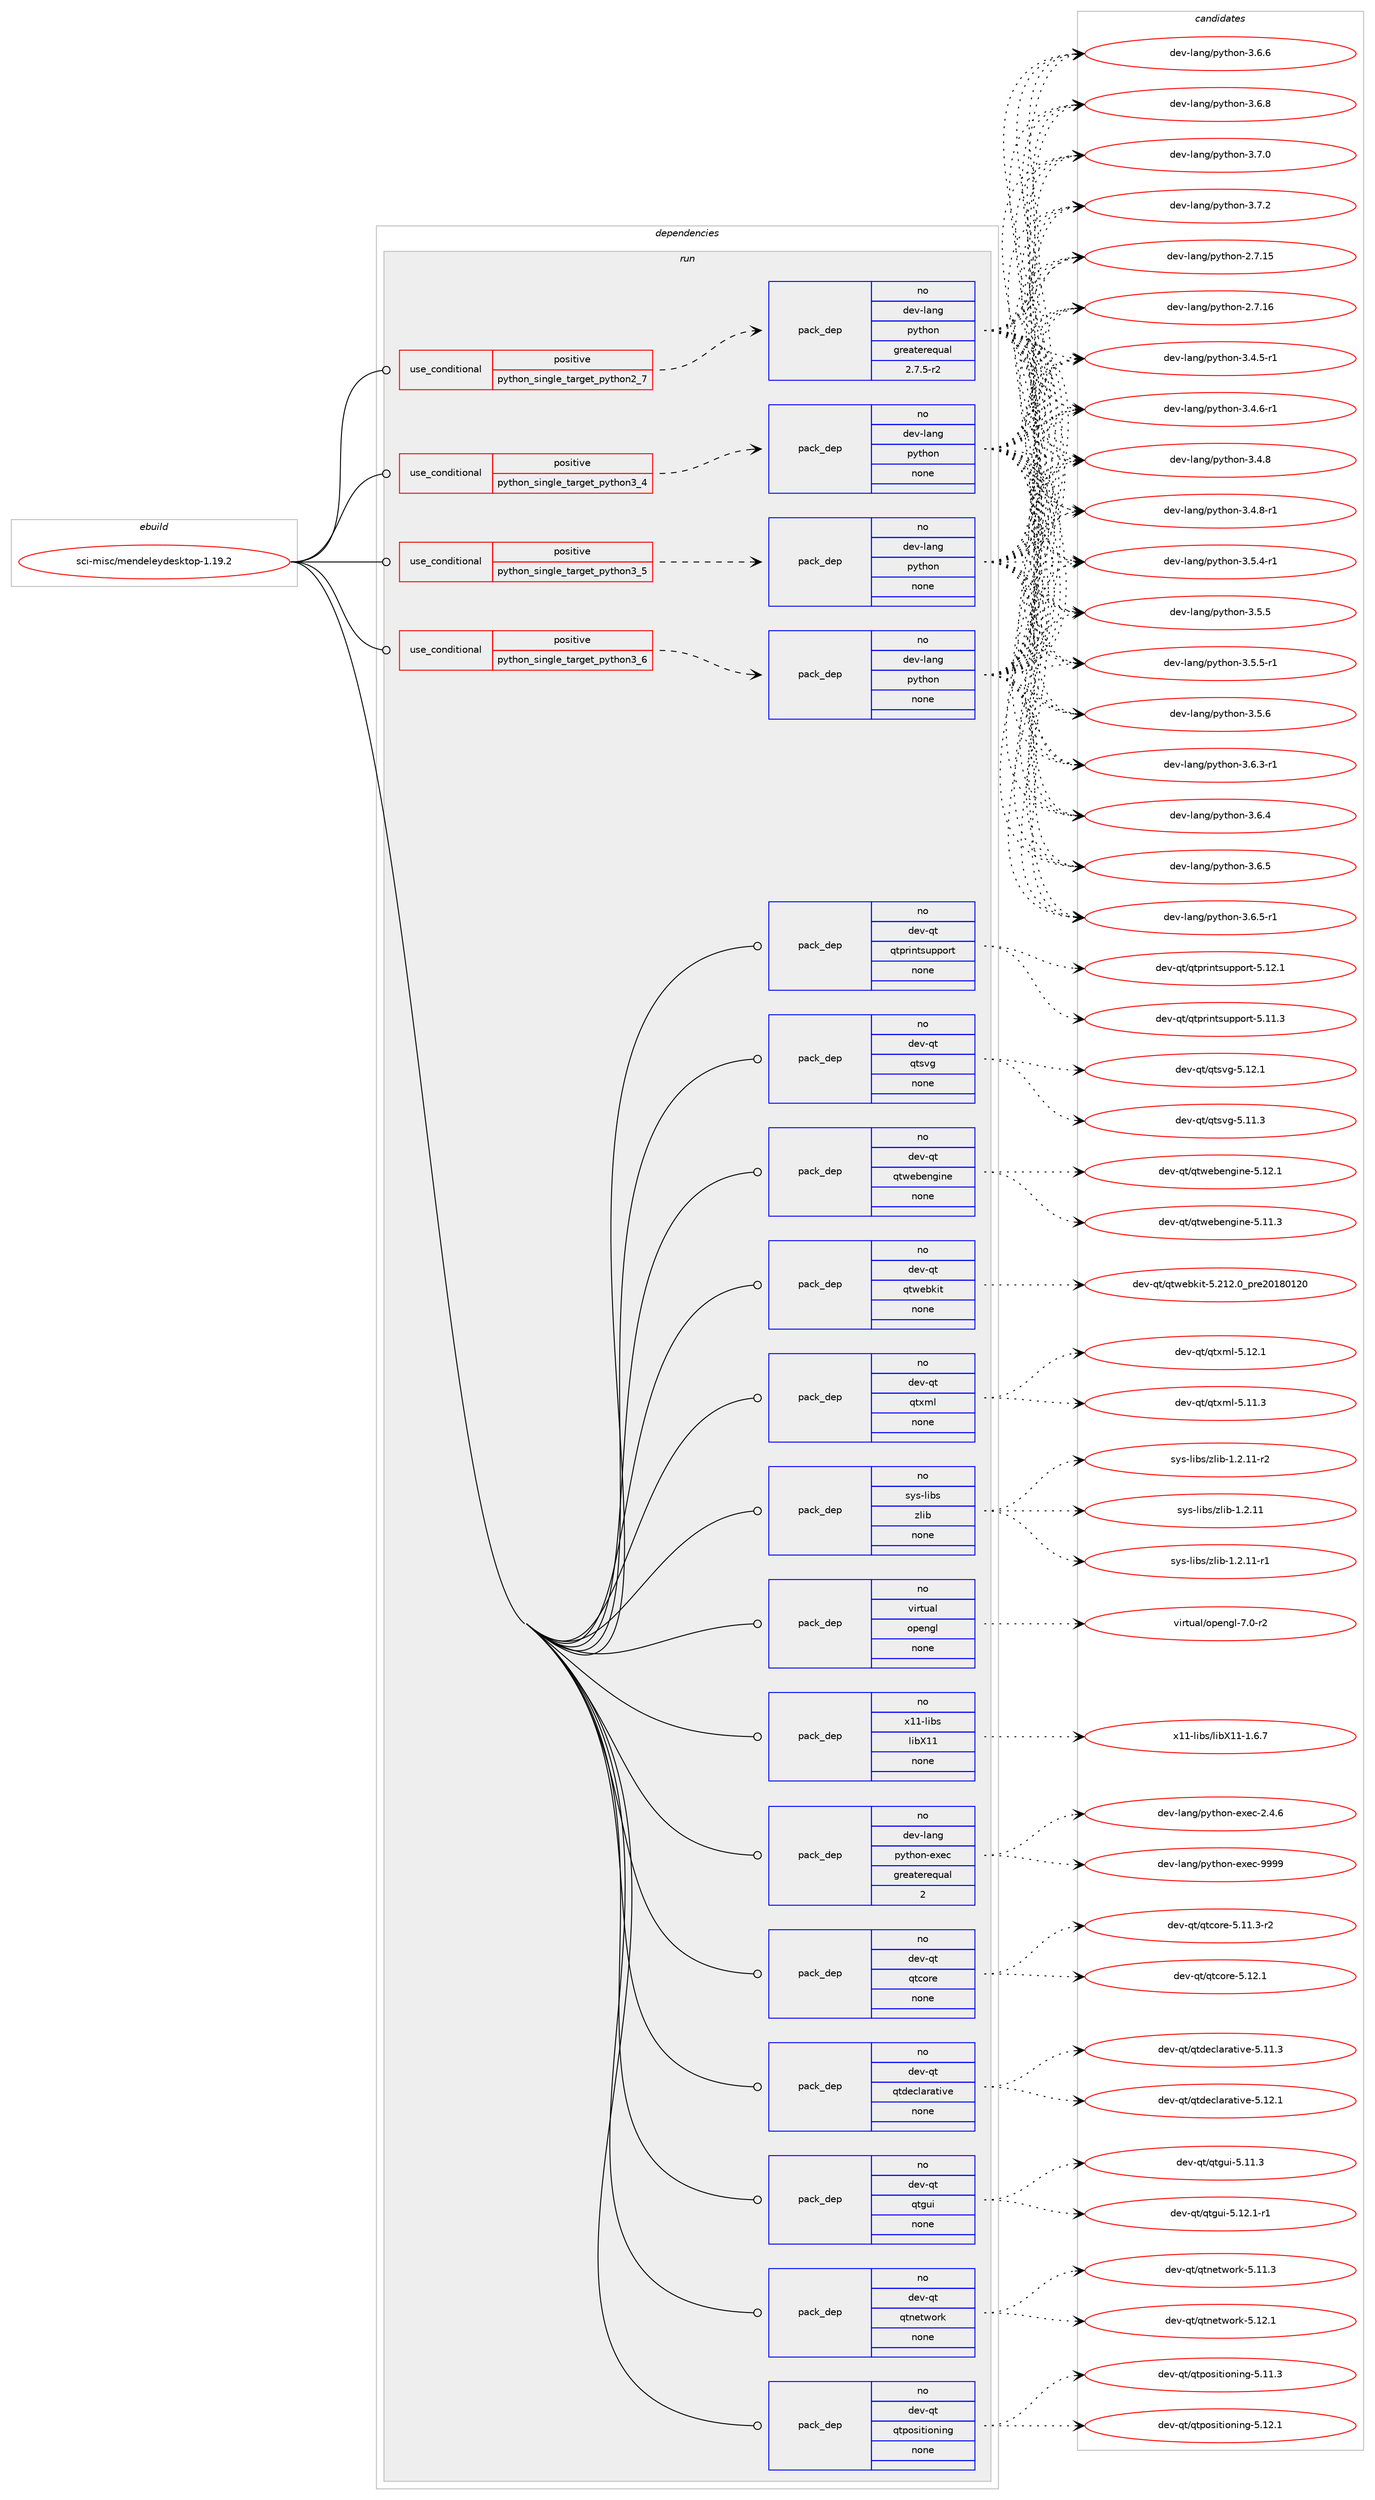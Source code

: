 digraph prolog {

# *************
# Graph options
# *************

newrank=true;
concentrate=true;
compound=true;
graph [rankdir=LR,fontname=Helvetica,fontsize=10,ranksep=1.5];#, ranksep=2.5, nodesep=0.2];
edge  [arrowhead=vee];
node  [fontname=Helvetica,fontsize=10];

# **********
# The ebuild
# **********

subgraph cluster_leftcol {
color=gray;
rank=same;
label=<<i>ebuild</i>>;
id [label="sci-misc/mendeleydesktop-1.19.2", color=red, width=4, href="../sci-misc/mendeleydesktop-1.19.2.svg"];
}

# ****************
# The dependencies
# ****************

subgraph cluster_midcol {
color=gray;
label=<<i>dependencies</i>>;
subgraph cluster_compile {
fillcolor="#eeeeee";
style=filled;
label=<<i>compile</i>>;
}
subgraph cluster_compileandrun {
fillcolor="#eeeeee";
style=filled;
label=<<i>compile and run</i>>;
}
subgraph cluster_run {
fillcolor="#eeeeee";
style=filled;
label=<<i>run</i>>;
subgraph cond454874 {
dependency1699821 [label=<<TABLE BORDER="0" CELLBORDER="1" CELLSPACING="0" CELLPADDING="4"><TR><TD ROWSPAN="3" CELLPADDING="10">use_conditional</TD></TR><TR><TD>positive</TD></TR><TR><TD>python_single_target_python2_7</TD></TR></TABLE>>, shape=none, color=red];
subgraph pack1217078 {
dependency1699822 [label=<<TABLE BORDER="0" CELLBORDER="1" CELLSPACING="0" CELLPADDING="4" WIDTH="220"><TR><TD ROWSPAN="6" CELLPADDING="30">pack_dep</TD></TR><TR><TD WIDTH="110">no</TD></TR><TR><TD>dev-lang</TD></TR><TR><TD>python</TD></TR><TR><TD>greaterequal</TD></TR><TR><TD>2.7.5-r2</TD></TR></TABLE>>, shape=none, color=blue];
}
dependency1699821:e -> dependency1699822:w [weight=20,style="dashed",arrowhead="vee"];
}
id:e -> dependency1699821:w [weight=20,style="solid",arrowhead="odot"];
subgraph cond454875 {
dependency1699823 [label=<<TABLE BORDER="0" CELLBORDER="1" CELLSPACING="0" CELLPADDING="4"><TR><TD ROWSPAN="3" CELLPADDING="10">use_conditional</TD></TR><TR><TD>positive</TD></TR><TR><TD>python_single_target_python3_4</TD></TR></TABLE>>, shape=none, color=red];
subgraph pack1217079 {
dependency1699824 [label=<<TABLE BORDER="0" CELLBORDER="1" CELLSPACING="0" CELLPADDING="4" WIDTH="220"><TR><TD ROWSPAN="6" CELLPADDING="30">pack_dep</TD></TR><TR><TD WIDTH="110">no</TD></TR><TR><TD>dev-lang</TD></TR><TR><TD>python</TD></TR><TR><TD>none</TD></TR><TR><TD></TD></TR></TABLE>>, shape=none, color=blue];
}
dependency1699823:e -> dependency1699824:w [weight=20,style="dashed",arrowhead="vee"];
}
id:e -> dependency1699823:w [weight=20,style="solid",arrowhead="odot"];
subgraph cond454876 {
dependency1699825 [label=<<TABLE BORDER="0" CELLBORDER="1" CELLSPACING="0" CELLPADDING="4"><TR><TD ROWSPAN="3" CELLPADDING="10">use_conditional</TD></TR><TR><TD>positive</TD></TR><TR><TD>python_single_target_python3_5</TD></TR></TABLE>>, shape=none, color=red];
subgraph pack1217080 {
dependency1699826 [label=<<TABLE BORDER="0" CELLBORDER="1" CELLSPACING="0" CELLPADDING="4" WIDTH="220"><TR><TD ROWSPAN="6" CELLPADDING="30">pack_dep</TD></TR><TR><TD WIDTH="110">no</TD></TR><TR><TD>dev-lang</TD></TR><TR><TD>python</TD></TR><TR><TD>none</TD></TR><TR><TD></TD></TR></TABLE>>, shape=none, color=blue];
}
dependency1699825:e -> dependency1699826:w [weight=20,style="dashed",arrowhead="vee"];
}
id:e -> dependency1699825:w [weight=20,style="solid",arrowhead="odot"];
subgraph cond454877 {
dependency1699827 [label=<<TABLE BORDER="0" CELLBORDER="1" CELLSPACING="0" CELLPADDING="4"><TR><TD ROWSPAN="3" CELLPADDING="10">use_conditional</TD></TR><TR><TD>positive</TD></TR><TR><TD>python_single_target_python3_6</TD></TR></TABLE>>, shape=none, color=red];
subgraph pack1217081 {
dependency1699828 [label=<<TABLE BORDER="0" CELLBORDER="1" CELLSPACING="0" CELLPADDING="4" WIDTH="220"><TR><TD ROWSPAN="6" CELLPADDING="30">pack_dep</TD></TR><TR><TD WIDTH="110">no</TD></TR><TR><TD>dev-lang</TD></TR><TR><TD>python</TD></TR><TR><TD>none</TD></TR><TR><TD></TD></TR></TABLE>>, shape=none, color=blue];
}
dependency1699827:e -> dependency1699828:w [weight=20,style="dashed",arrowhead="vee"];
}
id:e -> dependency1699827:w [weight=20,style="solid",arrowhead="odot"];
subgraph pack1217082 {
dependency1699829 [label=<<TABLE BORDER="0" CELLBORDER="1" CELLSPACING="0" CELLPADDING="4" WIDTH="220"><TR><TD ROWSPAN="6" CELLPADDING="30">pack_dep</TD></TR><TR><TD WIDTH="110">no</TD></TR><TR><TD>dev-lang</TD></TR><TR><TD>python-exec</TD></TR><TR><TD>greaterequal</TD></TR><TR><TD>2</TD></TR></TABLE>>, shape=none, color=blue];
}
id:e -> dependency1699829:w [weight=20,style="solid",arrowhead="odot"];
subgraph pack1217083 {
dependency1699830 [label=<<TABLE BORDER="0" CELLBORDER="1" CELLSPACING="0" CELLPADDING="4" WIDTH="220"><TR><TD ROWSPAN="6" CELLPADDING="30">pack_dep</TD></TR><TR><TD WIDTH="110">no</TD></TR><TR><TD>dev-qt</TD></TR><TR><TD>qtcore</TD></TR><TR><TD>none</TD></TR><TR><TD></TD></TR></TABLE>>, shape=none, color=blue];
}
id:e -> dependency1699830:w [weight=20,style="solid",arrowhead="odot"];
subgraph pack1217084 {
dependency1699831 [label=<<TABLE BORDER="0" CELLBORDER="1" CELLSPACING="0" CELLPADDING="4" WIDTH="220"><TR><TD ROWSPAN="6" CELLPADDING="30">pack_dep</TD></TR><TR><TD WIDTH="110">no</TD></TR><TR><TD>dev-qt</TD></TR><TR><TD>qtdeclarative</TD></TR><TR><TD>none</TD></TR><TR><TD></TD></TR></TABLE>>, shape=none, color=blue];
}
id:e -> dependency1699831:w [weight=20,style="solid",arrowhead="odot"];
subgraph pack1217085 {
dependency1699832 [label=<<TABLE BORDER="0" CELLBORDER="1" CELLSPACING="0" CELLPADDING="4" WIDTH="220"><TR><TD ROWSPAN="6" CELLPADDING="30">pack_dep</TD></TR><TR><TD WIDTH="110">no</TD></TR><TR><TD>dev-qt</TD></TR><TR><TD>qtgui</TD></TR><TR><TD>none</TD></TR><TR><TD></TD></TR></TABLE>>, shape=none, color=blue];
}
id:e -> dependency1699832:w [weight=20,style="solid",arrowhead="odot"];
subgraph pack1217086 {
dependency1699833 [label=<<TABLE BORDER="0" CELLBORDER="1" CELLSPACING="0" CELLPADDING="4" WIDTH="220"><TR><TD ROWSPAN="6" CELLPADDING="30">pack_dep</TD></TR><TR><TD WIDTH="110">no</TD></TR><TR><TD>dev-qt</TD></TR><TR><TD>qtnetwork</TD></TR><TR><TD>none</TD></TR><TR><TD></TD></TR></TABLE>>, shape=none, color=blue];
}
id:e -> dependency1699833:w [weight=20,style="solid",arrowhead="odot"];
subgraph pack1217087 {
dependency1699834 [label=<<TABLE BORDER="0" CELLBORDER="1" CELLSPACING="0" CELLPADDING="4" WIDTH="220"><TR><TD ROWSPAN="6" CELLPADDING="30">pack_dep</TD></TR><TR><TD WIDTH="110">no</TD></TR><TR><TD>dev-qt</TD></TR><TR><TD>qtpositioning</TD></TR><TR><TD>none</TD></TR><TR><TD></TD></TR></TABLE>>, shape=none, color=blue];
}
id:e -> dependency1699834:w [weight=20,style="solid",arrowhead="odot"];
subgraph pack1217088 {
dependency1699835 [label=<<TABLE BORDER="0" CELLBORDER="1" CELLSPACING="0" CELLPADDING="4" WIDTH="220"><TR><TD ROWSPAN="6" CELLPADDING="30">pack_dep</TD></TR><TR><TD WIDTH="110">no</TD></TR><TR><TD>dev-qt</TD></TR><TR><TD>qtprintsupport</TD></TR><TR><TD>none</TD></TR><TR><TD></TD></TR></TABLE>>, shape=none, color=blue];
}
id:e -> dependency1699835:w [weight=20,style="solid",arrowhead="odot"];
subgraph pack1217089 {
dependency1699836 [label=<<TABLE BORDER="0" CELLBORDER="1" CELLSPACING="0" CELLPADDING="4" WIDTH="220"><TR><TD ROWSPAN="6" CELLPADDING="30">pack_dep</TD></TR><TR><TD WIDTH="110">no</TD></TR><TR><TD>dev-qt</TD></TR><TR><TD>qtsvg</TD></TR><TR><TD>none</TD></TR><TR><TD></TD></TR></TABLE>>, shape=none, color=blue];
}
id:e -> dependency1699836:w [weight=20,style="solid",arrowhead="odot"];
subgraph pack1217090 {
dependency1699837 [label=<<TABLE BORDER="0" CELLBORDER="1" CELLSPACING="0" CELLPADDING="4" WIDTH="220"><TR><TD ROWSPAN="6" CELLPADDING="30">pack_dep</TD></TR><TR><TD WIDTH="110">no</TD></TR><TR><TD>dev-qt</TD></TR><TR><TD>qtwebengine</TD></TR><TR><TD>none</TD></TR><TR><TD></TD></TR></TABLE>>, shape=none, color=blue];
}
id:e -> dependency1699837:w [weight=20,style="solid",arrowhead="odot"];
subgraph pack1217091 {
dependency1699838 [label=<<TABLE BORDER="0" CELLBORDER="1" CELLSPACING="0" CELLPADDING="4" WIDTH="220"><TR><TD ROWSPAN="6" CELLPADDING="30">pack_dep</TD></TR><TR><TD WIDTH="110">no</TD></TR><TR><TD>dev-qt</TD></TR><TR><TD>qtwebkit</TD></TR><TR><TD>none</TD></TR><TR><TD></TD></TR></TABLE>>, shape=none, color=blue];
}
id:e -> dependency1699838:w [weight=20,style="solid",arrowhead="odot"];
subgraph pack1217092 {
dependency1699839 [label=<<TABLE BORDER="0" CELLBORDER="1" CELLSPACING="0" CELLPADDING="4" WIDTH="220"><TR><TD ROWSPAN="6" CELLPADDING="30">pack_dep</TD></TR><TR><TD WIDTH="110">no</TD></TR><TR><TD>dev-qt</TD></TR><TR><TD>qtxml</TD></TR><TR><TD>none</TD></TR><TR><TD></TD></TR></TABLE>>, shape=none, color=blue];
}
id:e -> dependency1699839:w [weight=20,style="solid",arrowhead="odot"];
subgraph pack1217093 {
dependency1699840 [label=<<TABLE BORDER="0" CELLBORDER="1" CELLSPACING="0" CELLPADDING="4" WIDTH="220"><TR><TD ROWSPAN="6" CELLPADDING="30">pack_dep</TD></TR><TR><TD WIDTH="110">no</TD></TR><TR><TD>sys-libs</TD></TR><TR><TD>zlib</TD></TR><TR><TD>none</TD></TR><TR><TD></TD></TR></TABLE>>, shape=none, color=blue];
}
id:e -> dependency1699840:w [weight=20,style="solid",arrowhead="odot"];
subgraph pack1217094 {
dependency1699841 [label=<<TABLE BORDER="0" CELLBORDER="1" CELLSPACING="0" CELLPADDING="4" WIDTH="220"><TR><TD ROWSPAN="6" CELLPADDING="30">pack_dep</TD></TR><TR><TD WIDTH="110">no</TD></TR><TR><TD>virtual</TD></TR><TR><TD>opengl</TD></TR><TR><TD>none</TD></TR><TR><TD></TD></TR></TABLE>>, shape=none, color=blue];
}
id:e -> dependency1699841:w [weight=20,style="solid",arrowhead="odot"];
subgraph pack1217095 {
dependency1699842 [label=<<TABLE BORDER="0" CELLBORDER="1" CELLSPACING="0" CELLPADDING="4" WIDTH="220"><TR><TD ROWSPAN="6" CELLPADDING="30">pack_dep</TD></TR><TR><TD WIDTH="110">no</TD></TR><TR><TD>x11-libs</TD></TR><TR><TD>libX11</TD></TR><TR><TD>none</TD></TR><TR><TD></TD></TR></TABLE>>, shape=none, color=blue];
}
id:e -> dependency1699842:w [weight=20,style="solid",arrowhead="odot"];
}
}

# **************
# The candidates
# **************

subgraph cluster_choices {
rank=same;
color=gray;
label=<<i>candidates</i>>;

subgraph choice1217078 {
color=black;
nodesep=1;
choice10010111845108971101034711212111610411111045504655464953 [label="dev-lang/python-2.7.15", color=red, width=4,href="../dev-lang/python-2.7.15.svg"];
choice10010111845108971101034711212111610411111045504655464954 [label="dev-lang/python-2.7.16", color=red, width=4,href="../dev-lang/python-2.7.16.svg"];
choice1001011184510897110103471121211161041111104551465246534511449 [label="dev-lang/python-3.4.5-r1", color=red, width=4,href="../dev-lang/python-3.4.5-r1.svg"];
choice1001011184510897110103471121211161041111104551465246544511449 [label="dev-lang/python-3.4.6-r1", color=red, width=4,href="../dev-lang/python-3.4.6-r1.svg"];
choice100101118451089711010347112121116104111110455146524656 [label="dev-lang/python-3.4.8", color=red, width=4,href="../dev-lang/python-3.4.8.svg"];
choice1001011184510897110103471121211161041111104551465246564511449 [label="dev-lang/python-3.4.8-r1", color=red, width=4,href="../dev-lang/python-3.4.8-r1.svg"];
choice1001011184510897110103471121211161041111104551465346524511449 [label="dev-lang/python-3.5.4-r1", color=red, width=4,href="../dev-lang/python-3.5.4-r1.svg"];
choice100101118451089711010347112121116104111110455146534653 [label="dev-lang/python-3.5.5", color=red, width=4,href="../dev-lang/python-3.5.5.svg"];
choice1001011184510897110103471121211161041111104551465346534511449 [label="dev-lang/python-3.5.5-r1", color=red, width=4,href="../dev-lang/python-3.5.5-r1.svg"];
choice100101118451089711010347112121116104111110455146534654 [label="dev-lang/python-3.5.6", color=red, width=4,href="../dev-lang/python-3.5.6.svg"];
choice1001011184510897110103471121211161041111104551465446514511449 [label="dev-lang/python-3.6.3-r1", color=red, width=4,href="../dev-lang/python-3.6.3-r1.svg"];
choice100101118451089711010347112121116104111110455146544652 [label="dev-lang/python-3.6.4", color=red, width=4,href="../dev-lang/python-3.6.4.svg"];
choice100101118451089711010347112121116104111110455146544653 [label="dev-lang/python-3.6.5", color=red, width=4,href="../dev-lang/python-3.6.5.svg"];
choice1001011184510897110103471121211161041111104551465446534511449 [label="dev-lang/python-3.6.5-r1", color=red, width=4,href="../dev-lang/python-3.6.5-r1.svg"];
choice100101118451089711010347112121116104111110455146544654 [label="dev-lang/python-3.6.6", color=red, width=4,href="../dev-lang/python-3.6.6.svg"];
choice100101118451089711010347112121116104111110455146544656 [label="dev-lang/python-3.6.8", color=red, width=4,href="../dev-lang/python-3.6.8.svg"];
choice100101118451089711010347112121116104111110455146554648 [label="dev-lang/python-3.7.0", color=red, width=4,href="../dev-lang/python-3.7.0.svg"];
choice100101118451089711010347112121116104111110455146554650 [label="dev-lang/python-3.7.2", color=red, width=4,href="../dev-lang/python-3.7.2.svg"];
dependency1699822:e -> choice10010111845108971101034711212111610411111045504655464953:w [style=dotted,weight="100"];
dependency1699822:e -> choice10010111845108971101034711212111610411111045504655464954:w [style=dotted,weight="100"];
dependency1699822:e -> choice1001011184510897110103471121211161041111104551465246534511449:w [style=dotted,weight="100"];
dependency1699822:e -> choice1001011184510897110103471121211161041111104551465246544511449:w [style=dotted,weight="100"];
dependency1699822:e -> choice100101118451089711010347112121116104111110455146524656:w [style=dotted,weight="100"];
dependency1699822:e -> choice1001011184510897110103471121211161041111104551465246564511449:w [style=dotted,weight="100"];
dependency1699822:e -> choice1001011184510897110103471121211161041111104551465346524511449:w [style=dotted,weight="100"];
dependency1699822:e -> choice100101118451089711010347112121116104111110455146534653:w [style=dotted,weight="100"];
dependency1699822:e -> choice1001011184510897110103471121211161041111104551465346534511449:w [style=dotted,weight="100"];
dependency1699822:e -> choice100101118451089711010347112121116104111110455146534654:w [style=dotted,weight="100"];
dependency1699822:e -> choice1001011184510897110103471121211161041111104551465446514511449:w [style=dotted,weight="100"];
dependency1699822:e -> choice100101118451089711010347112121116104111110455146544652:w [style=dotted,weight="100"];
dependency1699822:e -> choice100101118451089711010347112121116104111110455146544653:w [style=dotted,weight="100"];
dependency1699822:e -> choice1001011184510897110103471121211161041111104551465446534511449:w [style=dotted,weight="100"];
dependency1699822:e -> choice100101118451089711010347112121116104111110455146544654:w [style=dotted,weight="100"];
dependency1699822:e -> choice100101118451089711010347112121116104111110455146544656:w [style=dotted,weight="100"];
dependency1699822:e -> choice100101118451089711010347112121116104111110455146554648:w [style=dotted,weight="100"];
dependency1699822:e -> choice100101118451089711010347112121116104111110455146554650:w [style=dotted,weight="100"];
}
subgraph choice1217079 {
color=black;
nodesep=1;
choice10010111845108971101034711212111610411111045504655464953 [label="dev-lang/python-2.7.15", color=red, width=4,href="../dev-lang/python-2.7.15.svg"];
choice10010111845108971101034711212111610411111045504655464954 [label="dev-lang/python-2.7.16", color=red, width=4,href="../dev-lang/python-2.7.16.svg"];
choice1001011184510897110103471121211161041111104551465246534511449 [label="dev-lang/python-3.4.5-r1", color=red, width=4,href="../dev-lang/python-3.4.5-r1.svg"];
choice1001011184510897110103471121211161041111104551465246544511449 [label="dev-lang/python-3.4.6-r1", color=red, width=4,href="../dev-lang/python-3.4.6-r1.svg"];
choice100101118451089711010347112121116104111110455146524656 [label="dev-lang/python-3.4.8", color=red, width=4,href="../dev-lang/python-3.4.8.svg"];
choice1001011184510897110103471121211161041111104551465246564511449 [label="dev-lang/python-3.4.8-r1", color=red, width=4,href="../dev-lang/python-3.4.8-r1.svg"];
choice1001011184510897110103471121211161041111104551465346524511449 [label="dev-lang/python-3.5.4-r1", color=red, width=4,href="../dev-lang/python-3.5.4-r1.svg"];
choice100101118451089711010347112121116104111110455146534653 [label="dev-lang/python-3.5.5", color=red, width=4,href="../dev-lang/python-3.5.5.svg"];
choice1001011184510897110103471121211161041111104551465346534511449 [label="dev-lang/python-3.5.5-r1", color=red, width=4,href="../dev-lang/python-3.5.5-r1.svg"];
choice100101118451089711010347112121116104111110455146534654 [label="dev-lang/python-3.5.6", color=red, width=4,href="../dev-lang/python-3.5.6.svg"];
choice1001011184510897110103471121211161041111104551465446514511449 [label="dev-lang/python-3.6.3-r1", color=red, width=4,href="../dev-lang/python-3.6.3-r1.svg"];
choice100101118451089711010347112121116104111110455146544652 [label="dev-lang/python-3.6.4", color=red, width=4,href="../dev-lang/python-3.6.4.svg"];
choice100101118451089711010347112121116104111110455146544653 [label="dev-lang/python-3.6.5", color=red, width=4,href="../dev-lang/python-3.6.5.svg"];
choice1001011184510897110103471121211161041111104551465446534511449 [label="dev-lang/python-3.6.5-r1", color=red, width=4,href="../dev-lang/python-3.6.5-r1.svg"];
choice100101118451089711010347112121116104111110455146544654 [label="dev-lang/python-3.6.6", color=red, width=4,href="../dev-lang/python-3.6.6.svg"];
choice100101118451089711010347112121116104111110455146544656 [label="dev-lang/python-3.6.8", color=red, width=4,href="../dev-lang/python-3.6.8.svg"];
choice100101118451089711010347112121116104111110455146554648 [label="dev-lang/python-3.7.0", color=red, width=4,href="../dev-lang/python-3.7.0.svg"];
choice100101118451089711010347112121116104111110455146554650 [label="dev-lang/python-3.7.2", color=red, width=4,href="../dev-lang/python-3.7.2.svg"];
dependency1699824:e -> choice10010111845108971101034711212111610411111045504655464953:w [style=dotted,weight="100"];
dependency1699824:e -> choice10010111845108971101034711212111610411111045504655464954:w [style=dotted,weight="100"];
dependency1699824:e -> choice1001011184510897110103471121211161041111104551465246534511449:w [style=dotted,weight="100"];
dependency1699824:e -> choice1001011184510897110103471121211161041111104551465246544511449:w [style=dotted,weight="100"];
dependency1699824:e -> choice100101118451089711010347112121116104111110455146524656:w [style=dotted,weight="100"];
dependency1699824:e -> choice1001011184510897110103471121211161041111104551465246564511449:w [style=dotted,weight="100"];
dependency1699824:e -> choice1001011184510897110103471121211161041111104551465346524511449:w [style=dotted,weight="100"];
dependency1699824:e -> choice100101118451089711010347112121116104111110455146534653:w [style=dotted,weight="100"];
dependency1699824:e -> choice1001011184510897110103471121211161041111104551465346534511449:w [style=dotted,weight="100"];
dependency1699824:e -> choice100101118451089711010347112121116104111110455146534654:w [style=dotted,weight="100"];
dependency1699824:e -> choice1001011184510897110103471121211161041111104551465446514511449:w [style=dotted,weight="100"];
dependency1699824:e -> choice100101118451089711010347112121116104111110455146544652:w [style=dotted,weight="100"];
dependency1699824:e -> choice100101118451089711010347112121116104111110455146544653:w [style=dotted,weight="100"];
dependency1699824:e -> choice1001011184510897110103471121211161041111104551465446534511449:w [style=dotted,weight="100"];
dependency1699824:e -> choice100101118451089711010347112121116104111110455146544654:w [style=dotted,weight="100"];
dependency1699824:e -> choice100101118451089711010347112121116104111110455146544656:w [style=dotted,weight="100"];
dependency1699824:e -> choice100101118451089711010347112121116104111110455146554648:w [style=dotted,weight="100"];
dependency1699824:e -> choice100101118451089711010347112121116104111110455146554650:w [style=dotted,weight="100"];
}
subgraph choice1217080 {
color=black;
nodesep=1;
choice10010111845108971101034711212111610411111045504655464953 [label="dev-lang/python-2.7.15", color=red, width=4,href="../dev-lang/python-2.7.15.svg"];
choice10010111845108971101034711212111610411111045504655464954 [label="dev-lang/python-2.7.16", color=red, width=4,href="../dev-lang/python-2.7.16.svg"];
choice1001011184510897110103471121211161041111104551465246534511449 [label="dev-lang/python-3.4.5-r1", color=red, width=4,href="../dev-lang/python-3.4.5-r1.svg"];
choice1001011184510897110103471121211161041111104551465246544511449 [label="dev-lang/python-3.4.6-r1", color=red, width=4,href="../dev-lang/python-3.4.6-r1.svg"];
choice100101118451089711010347112121116104111110455146524656 [label="dev-lang/python-3.4.8", color=red, width=4,href="../dev-lang/python-3.4.8.svg"];
choice1001011184510897110103471121211161041111104551465246564511449 [label="dev-lang/python-3.4.8-r1", color=red, width=4,href="../dev-lang/python-3.4.8-r1.svg"];
choice1001011184510897110103471121211161041111104551465346524511449 [label="dev-lang/python-3.5.4-r1", color=red, width=4,href="../dev-lang/python-3.5.4-r1.svg"];
choice100101118451089711010347112121116104111110455146534653 [label="dev-lang/python-3.5.5", color=red, width=4,href="../dev-lang/python-3.5.5.svg"];
choice1001011184510897110103471121211161041111104551465346534511449 [label="dev-lang/python-3.5.5-r1", color=red, width=4,href="../dev-lang/python-3.5.5-r1.svg"];
choice100101118451089711010347112121116104111110455146534654 [label="dev-lang/python-3.5.6", color=red, width=4,href="../dev-lang/python-3.5.6.svg"];
choice1001011184510897110103471121211161041111104551465446514511449 [label="dev-lang/python-3.6.3-r1", color=red, width=4,href="../dev-lang/python-3.6.3-r1.svg"];
choice100101118451089711010347112121116104111110455146544652 [label="dev-lang/python-3.6.4", color=red, width=4,href="../dev-lang/python-3.6.4.svg"];
choice100101118451089711010347112121116104111110455146544653 [label="dev-lang/python-3.6.5", color=red, width=4,href="../dev-lang/python-3.6.5.svg"];
choice1001011184510897110103471121211161041111104551465446534511449 [label="dev-lang/python-3.6.5-r1", color=red, width=4,href="../dev-lang/python-3.6.5-r1.svg"];
choice100101118451089711010347112121116104111110455146544654 [label="dev-lang/python-3.6.6", color=red, width=4,href="../dev-lang/python-3.6.6.svg"];
choice100101118451089711010347112121116104111110455146544656 [label="dev-lang/python-3.6.8", color=red, width=4,href="../dev-lang/python-3.6.8.svg"];
choice100101118451089711010347112121116104111110455146554648 [label="dev-lang/python-3.7.0", color=red, width=4,href="../dev-lang/python-3.7.0.svg"];
choice100101118451089711010347112121116104111110455146554650 [label="dev-lang/python-3.7.2", color=red, width=4,href="../dev-lang/python-3.7.2.svg"];
dependency1699826:e -> choice10010111845108971101034711212111610411111045504655464953:w [style=dotted,weight="100"];
dependency1699826:e -> choice10010111845108971101034711212111610411111045504655464954:w [style=dotted,weight="100"];
dependency1699826:e -> choice1001011184510897110103471121211161041111104551465246534511449:w [style=dotted,weight="100"];
dependency1699826:e -> choice1001011184510897110103471121211161041111104551465246544511449:w [style=dotted,weight="100"];
dependency1699826:e -> choice100101118451089711010347112121116104111110455146524656:w [style=dotted,weight="100"];
dependency1699826:e -> choice1001011184510897110103471121211161041111104551465246564511449:w [style=dotted,weight="100"];
dependency1699826:e -> choice1001011184510897110103471121211161041111104551465346524511449:w [style=dotted,weight="100"];
dependency1699826:e -> choice100101118451089711010347112121116104111110455146534653:w [style=dotted,weight="100"];
dependency1699826:e -> choice1001011184510897110103471121211161041111104551465346534511449:w [style=dotted,weight="100"];
dependency1699826:e -> choice100101118451089711010347112121116104111110455146534654:w [style=dotted,weight="100"];
dependency1699826:e -> choice1001011184510897110103471121211161041111104551465446514511449:w [style=dotted,weight="100"];
dependency1699826:e -> choice100101118451089711010347112121116104111110455146544652:w [style=dotted,weight="100"];
dependency1699826:e -> choice100101118451089711010347112121116104111110455146544653:w [style=dotted,weight="100"];
dependency1699826:e -> choice1001011184510897110103471121211161041111104551465446534511449:w [style=dotted,weight="100"];
dependency1699826:e -> choice100101118451089711010347112121116104111110455146544654:w [style=dotted,weight="100"];
dependency1699826:e -> choice100101118451089711010347112121116104111110455146544656:w [style=dotted,weight="100"];
dependency1699826:e -> choice100101118451089711010347112121116104111110455146554648:w [style=dotted,weight="100"];
dependency1699826:e -> choice100101118451089711010347112121116104111110455146554650:w [style=dotted,weight="100"];
}
subgraph choice1217081 {
color=black;
nodesep=1;
choice10010111845108971101034711212111610411111045504655464953 [label="dev-lang/python-2.7.15", color=red, width=4,href="../dev-lang/python-2.7.15.svg"];
choice10010111845108971101034711212111610411111045504655464954 [label="dev-lang/python-2.7.16", color=red, width=4,href="../dev-lang/python-2.7.16.svg"];
choice1001011184510897110103471121211161041111104551465246534511449 [label="dev-lang/python-3.4.5-r1", color=red, width=4,href="../dev-lang/python-3.4.5-r1.svg"];
choice1001011184510897110103471121211161041111104551465246544511449 [label="dev-lang/python-3.4.6-r1", color=red, width=4,href="../dev-lang/python-3.4.6-r1.svg"];
choice100101118451089711010347112121116104111110455146524656 [label="dev-lang/python-3.4.8", color=red, width=4,href="../dev-lang/python-3.4.8.svg"];
choice1001011184510897110103471121211161041111104551465246564511449 [label="dev-lang/python-3.4.8-r1", color=red, width=4,href="../dev-lang/python-3.4.8-r1.svg"];
choice1001011184510897110103471121211161041111104551465346524511449 [label="dev-lang/python-3.5.4-r1", color=red, width=4,href="../dev-lang/python-3.5.4-r1.svg"];
choice100101118451089711010347112121116104111110455146534653 [label="dev-lang/python-3.5.5", color=red, width=4,href="../dev-lang/python-3.5.5.svg"];
choice1001011184510897110103471121211161041111104551465346534511449 [label="dev-lang/python-3.5.5-r1", color=red, width=4,href="../dev-lang/python-3.5.5-r1.svg"];
choice100101118451089711010347112121116104111110455146534654 [label="dev-lang/python-3.5.6", color=red, width=4,href="../dev-lang/python-3.5.6.svg"];
choice1001011184510897110103471121211161041111104551465446514511449 [label="dev-lang/python-3.6.3-r1", color=red, width=4,href="../dev-lang/python-3.6.3-r1.svg"];
choice100101118451089711010347112121116104111110455146544652 [label="dev-lang/python-3.6.4", color=red, width=4,href="../dev-lang/python-3.6.4.svg"];
choice100101118451089711010347112121116104111110455146544653 [label="dev-lang/python-3.6.5", color=red, width=4,href="../dev-lang/python-3.6.5.svg"];
choice1001011184510897110103471121211161041111104551465446534511449 [label="dev-lang/python-3.6.5-r1", color=red, width=4,href="../dev-lang/python-3.6.5-r1.svg"];
choice100101118451089711010347112121116104111110455146544654 [label="dev-lang/python-3.6.6", color=red, width=4,href="../dev-lang/python-3.6.6.svg"];
choice100101118451089711010347112121116104111110455146544656 [label="dev-lang/python-3.6.8", color=red, width=4,href="../dev-lang/python-3.6.8.svg"];
choice100101118451089711010347112121116104111110455146554648 [label="dev-lang/python-3.7.0", color=red, width=4,href="../dev-lang/python-3.7.0.svg"];
choice100101118451089711010347112121116104111110455146554650 [label="dev-lang/python-3.7.2", color=red, width=4,href="../dev-lang/python-3.7.2.svg"];
dependency1699828:e -> choice10010111845108971101034711212111610411111045504655464953:w [style=dotted,weight="100"];
dependency1699828:e -> choice10010111845108971101034711212111610411111045504655464954:w [style=dotted,weight="100"];
dependency1699828:e -> choice1001011184510897110103471121211161041111104551465246534511449:w [style=dotted,weight="100"];
dependency1699828:e -> choice1001011184510897110103471121211161041111104551465246544511449:w [style=dotted,weight="100"];
dependency1699828:e -> choice100101118451089711010347112121116104111110455146524656:w [style=dotted,weight="100"];
dependency1699828:e -> choice1001011184510897110103471121211161041111104551465246564511449:w [style=dotted,weight="100"];
dependency1699828:e -> choice1001011184510897110103471121211161041111104551465346524511449:w [style=dotted,weight="100"];
dependency1699828:e -> choice100101118451089711010347112121116104111110455146534653:w [style=dotted,weight="100"];
dependency1699828:e -> choice1001011184510897110103471121211161041111104551465346534511449:w [style=dotted,weight="100"];
dependency1699828:e -> choice100101118451089711010347112121116104111110455146534654:w [style=dotted,weight="100"];
dependency1699828:e -> choice1001011184510897110103471121211161041111104551465446514511449:w [style=dotted,weight="100"];
dependency1699828:e -> choice100101118451089711010347112121116104111110455146544652:w [style=dotted,weight="100"];
dependency1699828:e -> choice100101118451089711010347112121116104111110455146544653:w [style=dotted,weight="100"];
dependency1699828:e -> choice1001011184510897110103471121211161041111104551465446534511449:w [style=dotted,weight="100"];
dependency1699828:e -> choice100101118451089711010347112121116104111110455146544654:w [style=dotted,weight="100"];
dependency1699828:e -> choice100101118451089711010347112121116104111110455146544656:w [style=dotted,weight="100"];
dependency1699828:e -> choice100101118451089711010347112121116104111110455146554648:w [style=dotted,weight="100"];
dependency1699828:e -> choice100101118451089711010347112121116104111110455146554650:w [style=dotted,weight="100"];
}
subgraph choice1217082 {
color=black;
nodesep=1;
choice1001011184510897110103471121211161041111104510112010199455046524654 [label="dev-lang/python-exec-2.4.6", color=red, width=4,href="../dev-lang/python-exec-2.4.6.svg"];
choice10010111845108971101034711212111610411111045101120101994557575757 [label="dev-lang/python-exec-9999", color=red, width=4,href="../dev-lang/python-exec-9999.svg"];
dependency1699829:e -> choice1001011184510897110103471121211161041111104510112010199455046524654:w [style=dotted,weight="100"];
dependency1699829:e -> choice10010111845108971101034711212111610411111045101120101994557575757:w [style=dotted,weight="100"];
}
subgraph choice1217083 {
color=black;
nodesep=1;
choice100101118451131164711311699111114101455346494946514511450 [label="dev-qt/qtcore-5.11.3-r2", color=red, width=4,href="../dev-qt/qtcore-5.11.3-r2.svg"];
choice10010111845113116471131169911111410145534649504649 [label="dev-qt/qtcore-5.12.1", color=red, width=4,href="../dev-qt/qtcore-5.12.1.svg"];
dependency1699830:e -> choice100101118451131164711311699111114101455346494946514511450:w [style=dotted,weight="100"];
dependency1699830:e -> choice10010111845113116471131169911111410145534649504649:w [style=dotted,weight="100"];
}
subgraph choice1217084 {
color=black;
nodesep=1;
choice100101118451131164711311610010199108971149711610511810145534649494651 [label="dev-qt/qtdeclarative-5.11.3", color=red, width=4,href="../dev-qt/qtdeclarative-5.11.3.svg"];
choice100101118451131164711311610010199108971149711610511810145534649504649 [label="dev-qt/qtdeclarative-5.12.1", color=red, width=4,href="../dev-qt/qtdeclarative-5.12.1.svg"];
dependency1699831:e -> choice100101118451131164711311610010199108971149711610511810145534649494651:w [style=dotted,weight="100"];
dependency1699831:e -> choice100101118451131164711311610010199108971149711610511810145534649504649:w [style=dotted,weight="100"];
}
subgraph choice1217085 {
color=black;
nodesep=1;
choice100101118451131164711311610311710545534649494651 [label="dev-qt/qtgui-5.11.3", color=red, width=4,href="../dev-qt/qtgui-5.11.3.svg"];
choice1001011184511311647113116103117105455346495046494511449 [label="dev-qt/qtgui-5.12.1-r1", color=red, width=4,href="../dev-qt/qtgui-5.12.1-r1.svg"];
dependency1699832:e -> choice100101118451131164711311610311710545534649494651:w [style=dotted,weight="100"];
dependency1699832:e -> choice1001011184511311647113116103117105455346495046494511449:w [style=dotted,weight="100"];
}
subgraph choice1217086 {
color=black;
nodesep=1;
choice100101118451131164711311611010111611911111410745534649494651 [label="dev-qt/qtnetwork-5.11.3", color=red, width=4,href="../dev-qt/qtnetwork-5.11.3.svg"];
choice100101118451131164711311611010111611911111410745534649504649 [label="dev-qt/qtnetwork-5.12.1", color=red, width=4,href="../dev-qt/qtnetwork-5.12.1.svg"];
dependency1699833:e -> choice100101118451131164711311611010111611911111410745534649494651:w [style=dotted,weight="100"];
dependency1699833:e -> choice100101118451131164711311611010111611911111410745534649504649:w [style=dotted,weight="100"];
}
subgraph choice1217087 {
color=black;
nodesep=1;
choice100101118451131164711311611211111510511610511111010511010345534649494651 [label="dev-qt/qtpositioning-5.11.3", color=red, width=4,href="../dev-qt/qtpositioning-5.11.3.svg"];
choice100101118451131164711311611211111510511610511111010511010345534649504649 [label="dev-qt/qtpositioning-5.12.1", color=red, width=4,href="../dev-qt/qtpositioning-5.12.1.svg"];
dependency1699834:e -> choice100101118451131164711311611211111510511610511111010511010345534649494651:w [style=dotted,weight="100"];
dependency1699834:e -> choice100101118451131164711311611211111510511610511111010511010345534649504649:w [style=dotted,weight="100"];
}
subgraph choice1217088 {
color=black;
nodesep=1;
choice100101118451131164711311611211410511011611511711211211111411645534649494651 [label="dev-qt/qtprintsupport-5.11.3", color=red, width=4,href="../dev-qt/qtprintsupport-5.11.3.svg"];
choice100101118451131164711311611211410511011611511711211211111411645534649504649 [label="dev-qt/qtprintsupport-5.12.1", color=red, width=4,href="../dev-qt/qtprintsupport-5.12.1.svg"];
dependency1699835:e -> choice100101118451131164711311611211410511011611511711211211111411645534649494651:w [style=dotted,weight="100"];
dependency1699835:e -> choice100101118451131164711311611211410511011611511711211211111411645534649504649:w [style=dotted,weight="100"];
}
subgraph choice1217089 {
color=black;
nodesep=1;
choice100101118451131164711311611511810345534649494651 [label="dev-qt/qtsvg-5.11.3", color=red, width=4,href="../dev-qt/qtsvg-5.11.3.svg"];
choice100101118451131164711311611511810345534649504649 [label="dev-qt/qtsvg-5.12.1", color=red, width=4,href="../dev-qt/qtsvg-5.12.1.svg"];
dependency1699836:e -> choice100101118451131164711311611511810345534649494651:w [style=dotted,weight="100"];
dependency1699836:e -> choice100101118451131164711311611511810345534649504649:w [style=dotted,weight="100"];
}
subgraph choice1217090 {
color=black;
nodesep=1;
choice10010111845113116471131161191019810111010310511010145534649494651 [label="dev-qt/qtwebengine-5.11.3", color=red, width=4,href="../dev-qt/qtwebengine-5.11.3.svg"];
choice10010111845113116471131161191019810111010310511010145534649504649 [label="dev-qt/qtwebengine-5.12.1", color=red, width=4,href="../dev-qt/qtwebengine-5.12.1.svg"];
dependency1699837:e -> choice10010111845113116471131161191019810111010310511010145534649494651:w [style=dotted,weight="100"];
dependency1699837:e -> choice10010111845113116471131161191019810111010310511010145534649504649:w [style=dotted,weight="100"];
}
subgraph choice1217091 {
color=black;
nodesep=1;
choice1001011184511311647113116119101981071051164553465049504648951121141015048495648495048 [label="dev-qt/qtwebkit-5.212.0_pre20180120", color=red, width=4,href="../dev-qt/qtwebkit-5.212.0_pre20180120.svg"];
dependency1699838:e -> choice1001011184511311647113116119101981071051164553465049504648951121141015048495648495048:w [style=dotted,weight="100"];
}
subgraph choice1217092 {
color=black;
nodesep=1;
choice100101118451131164711311612010910845534649494651 [label="dev-qt/qtxml-5.11.3", color=red, width=4,href="../dev-qt/qtxml-5.11.3.svg"];
choice100101118451131164711311612010910845534649504649 [label="dev-qt/qtxml-5.12.1", color=red, width=4,href="../dev-qt/qtxml-5.12.1.svg"];
dependency1699839:e -> choice100101118451131164711311612010910845534649494651:w [style=dotted,weight="100"];
dependency1699839:e -> choice100101118451131164711311612010910845534649504649:w [style=dotted,weight="100"];
}
subgraph choice1217093 {
color=black;
nodesep=1;
choice1151211154510810598115471221081059845494650464949 [label="sys-libs/zlib-1.2.11", color=red, width=4,href="../sys-libs/zlib-1.2.11.svg"];
choice11512111545108105981154712210810598454946504649494511449 [label="sys-libs/zlib-1.2.11-r1", color=red, width=4,href="../sys-libs/zlib-1.2.11-r1.svg"];
choice11512111545108105981154712210810598454946504649494511450 [label="sys-libs/zlib-1.2.11-r2", color=red, width=4,href="../sys-libs/zlib-1.2.11-r2.svg"];
dependency1699840:e -> choice1151211154510810598115471221081059845494650464949:w [style=dotted,weight="100"];
dependency1699840:e -> choice11512111545108105981154712210810598454946504649494511449:w [style=dotted,weight="100"];
dependency1699840:e -> choice11512111545108105981154712210810598454946504649494511450:w [style=dotted,weight="100"];
}
subgraph choice1217094 {
color=black;
nodesep=1;
choice1181051141161179710847111112101110103108455546484511450 [label="virtual/opengl-7.0-r2", color=red, width=4,href="../virtual/opengl-7.0-r2.svg"];
dependency1699841:e -> choice1181051141161179710847111112101110103108455546484511450:w [style=dotted,weight="100"];
}
subgraph choice1217095 {
color=black;
nodesep=1;
choice120494945108105981154710810598884949454946544655 [label="x11-libs/libX11-1.6.7", color=red, width=4,href="../x11-libs/libX11-1.6.7.svg"];
dependency1699842:e -> choice120494945108105981154710810598884949454946544655:w [style=dotted,weight="100"];
}
}

}
